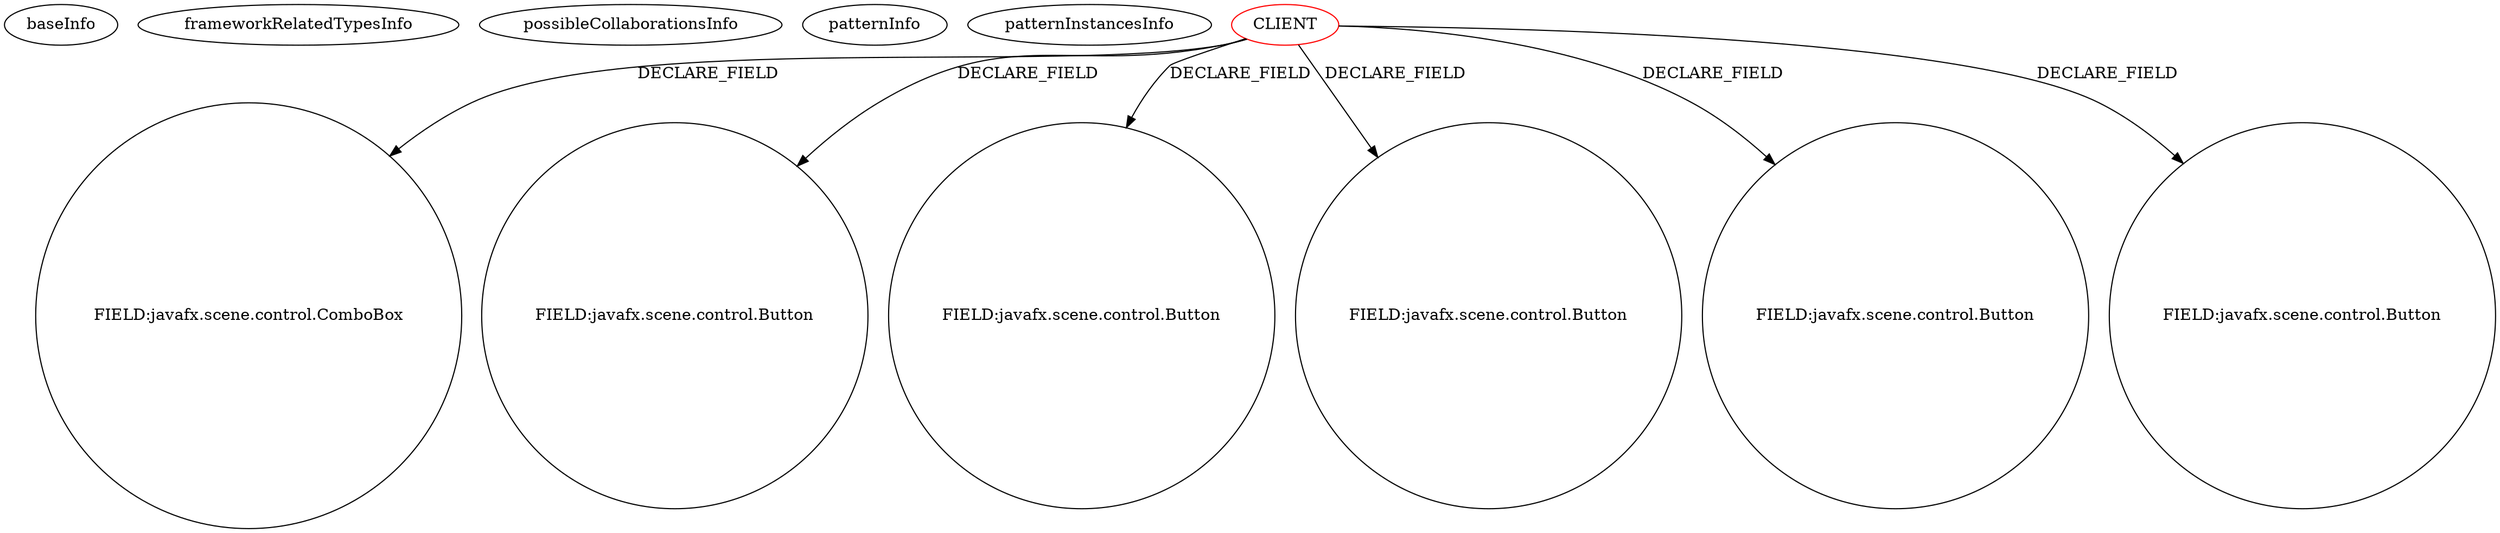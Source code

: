digraph {
baseInfo[graphId=652,category="pattern",isAnonymous=false,possibleRelation=false]
frameworkRelatedTypesInfo[]
possibleCollaborationsInfo[]
patternInfo[frequency=5.0,patternRootClient=0]
patternInstancesInfo[0="hock323-eventManager~/hock323-eventManager/EventManager-master/src/eventManager/controller/pokerTournament/TournamentController.java~TournamentController~3009",1="if12b051-SWP_Paint~/if12b051-SWP_Paint/SWP_Paint-master/SWP_Paint/src/gui/MainController.java~MainController~3089",2="amonker-Trans~/amonker-Trans/Trans-master/src/cn/jingyun/trans/MainPane.java~MainPane~1847",3="NirmalL-Shark~/NirmalL-Shark/Shark-master/src/Controller.java~Controller~1009",4="bianconejo-CEFX~/bianconejo-CEFX/CEFX-master/src/cefx/CECommandeController.java~CECommandeController~2084"]
16[label="FIELD:javafx.scene.control.ComboBox",vertexType="FIELD_DECLARATION",isFrameworkType=false,shape=circle]
0[label="CLIENT",vertexType="ROOT_CLIENT_CLASS_DECLARATION",isFrameworkType=false,color=red]
4[label="FIELD:javafx.scene.control.Button",vertexType="FIELD_DECLARATION",isFrameworkType=false,shape=circle]
8[label="FIELD:javafx.scene.control.Button",vertexType="FIELD_DECLARATION",isFrameworkType=false,shape=circle]
2[label="FIELD:javafx.scene.control.Button",vertexType="FIELD_DECLARATION",isFrameworkType=false,shape=circle]
6[label="FIELD:javafx.scene.control.Button",vertexType="FIELD_DECLARATION",isFrameworkType=false,shape=circle]
10[label="FIELD:javafx.scene.control.Button",vertexType="FIELD_DECLARATION",isFrameworkType=false,shape=circle]
0->2[label="DECLARE_FIELD"]
0->6[label="DECLARE_FIELD"]
0->8[label="DECLARE_FIELD"]
0->4[label="DECLARE_FIELD"]
0->16[label="DECLARE_FIELD"]
0->10[label="DECLARE_FIELD"]
}
